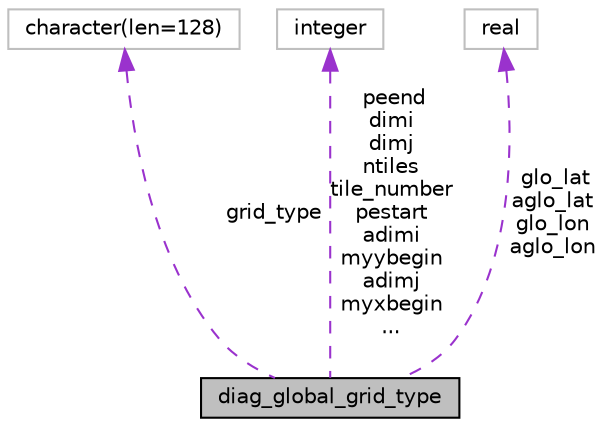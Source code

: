 digraph "diag_global_grid_type"
{
 // INTERACTIVE_SVG=YES
 // LATEX_PDF_SIZE
  edge [fontname="Helvetica",fontsize="10",labelfontname="Helvetica",labelfontsize="10"];
  node [fontname="Helvetica",fontsize="10",shape=record];
  Node1 [label="diag_global_grid_type",height=0.2,width=0.4,color="black", fillcolor="grey75", style="filled", fontcolor="black",tooltip="Private type to hold the model's global grid data, and other grid information for use in this module."];
  Node2 -> Node1 [dir="back",color="darkorchid3",fontsize="10",style="dashed",label=" grid_type" ,fontname="Helvetica"];
  Node2 [label="character(len=128)",height=0.2,width=0.4,color="grey75", fillcolor="white", style="filled",tooltip=" "];
  Node3 -> Node1 [dir="back",color="darkorchid3",fontsize="10",style="dashed",label=" peend\ndimi\ndimj\nntiles\ntile_number\npestart\nadimi\nmyybegin\nadimj\nmyxbegin\n..." ,fontname="Helvetica"];
  Node3 [label="integer",height=0.2,width=0.4,color="grey75", fillcolor="white", style="filled",tooltip=" "];
  Node4 -> Node1 [dir="back",color="darkorchid3",fontsize="10",style="dashed",label=" glo_lat\naglo_lat\nglo_lon\naglo_lon" ,fontname="Helvetica"];
  Node4 [label="real",height=0.2,width=0.4,color="grey75", fillcolor="white", style="filled",tooltip=" "];
}
